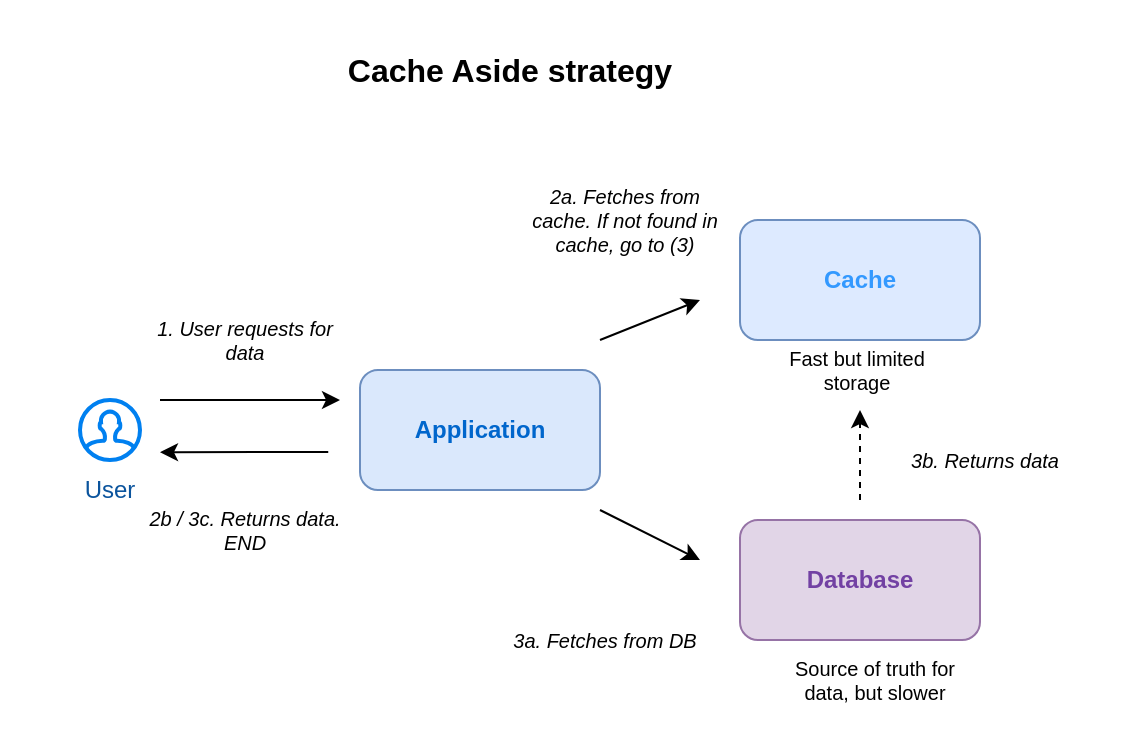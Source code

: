 <mxfile scale="1" border="0" version="27.0.3">
  <diagram name="Page-1" id="HsIWlA9ryuRvEllhMJ8e">
    <mxGraphModel dx="1234" dy="790" grid="1" gridSize="10" guides="1" tooltips="1" connect="1" arrows="1" fold="1" page="1" pageScale="1" pageWidth="827" pageHeight="1169" math="0" shadow="0">
      <root>
        <mxCell id="0" />
        <mxCell id="1" parent="0" />
        <mxCell id="S-QRZucQH4E3hAvhyTwo-1" value="" style="rounded=0;whiteSpace=wrap;html=1;strokeColor=none;" vertex="1" parent="1">
          <mxGeometry x="90" width="570" height="370" as="geometry" />
        </mxCell>
        <mxCell id="x8EXjXUA_OM579pIJwaL-1" value="" style="html=1;verticalLabelPosition=bottom;align=center;labelBackgroundColor=#ffffff;verticalAlign=top;strokeWidth=2;strokeColor=#0080F0;shadow=0;dashed=0;shape=mxgraph.ios7.icons.user;" parent="1" vertex="1">
          <mxGeometry x="130" y="200" width="30" height="30" as="geometry" />
        </mxCell>
        <mxCell id="x8EXjXUA_OM579pIJwaL-2" value="User" style="text;html=1;align=center;verticalAlign=middle;whiteSpace=wrap;rounded=0;fontColor=#0B549D;" parent="1" vertex="1">
          <mxGeometry x="115" y="230" width="60" height="30" as="geometry" />
        </mxCell>
        <mxCell id="x8EXjXUA_OM579pIJwaL-3" value="&lt;b&gt;Application&lt;/b&gt;" style="rounded=1;whiteSpace=wrap;html=1;fillColor=#dae8fc;strokeColor=#6c8ebf;fontColor=#0066CC;" parent="1" vertex="1">
          <mxGeometry x="270" y="185" width="120" height="60" as="geometry" />
        </mxCell>
        <mxCell id="x8EXjXUA_OM579pIJwaL-4" value="&lt;b&gt;&lt;font color=&quot;#3399ff&quot;&gt;Cache&lt;/font&gt;&lt;/b&gt;" style="rounded=1;whiteSpace=wrap;html=1;fillColor=#DDEAFF;strokeColor=#6c8ebf;fontColor=#A9C4EB;" parent="1" vertex="1">
          <mxGeometry x="460" y="110" width="120" height="60" as="geometry" />
        </mxCell>
        <mxCell id="x8EXjXUA_OM579pIJwaL-5" value="&lt;b&gt;Database&lt;/b&gt;" style="rounded=1;whiteSpace=wrap;html=1;fillColor=#e1d5e7;strokeColor=#9673a6;fontColor=#7241A3;" parent="1" vertex="1">
          <mxGeometry x="460" y="260" width="120" height="60" as="geometry" />
        </mxCell>
        <mxCell id="x8EXjXUA_OM579pIJwaL-6" value="" style="endArrow=classic;html=1;rounded=0;" parent="1" edge="1">
          <mxGeometry width="50" height="50" relative="1" as="geometry">
            <mxPoint x="170" y="200" as="sourcePoint" />
            <mxPoint x="260" y="200" as="targetPoint" />
          </mxGeometry>
        </mxCell>
        <mxCell id="x8EXjXUA_OM579pIJwaL-7" value="" style="endArrow=classic;html=1;rounded=0;entryX=0.848;entryY=-0.129;entryDx=0;entryDy=0;entryPerimeter=0;" parent="1" edge="1">
          <mxGeometry width="50" height="50" relative="1" as="geometry">
            <mxPoint x="254.12" y="226" as="sourcePoint" />
            <mxPoint x="170.0" y="226.13" as="targetPoint" />
          </mxGeometry>
        </mxCell>
        <mxCell id="x8EXjXUA_OM579pIJwaL-8" value="" style="endArrow=classic;html=1;rounded=0;" parent="1" edge="1">
          <mxGeometry width="50" height="50" relative="1" as="geometry">
            <mxPoint x="390" y="170" as="sourcePoint" />
            <mxPoint x="440" y="150" as="targetPoint" />
          </mxGeometry>
        </mxCell>
        <mxCell id="x8EXjXUA_OM579pIJwaL-9" value="" style="endArrow=classic;html=1;rounded=0;" parent="1" edge="1">
          <mxGeometry width="50" height="50" relative="1" as="geometry">
            <mxPoint x="390" y="255" as="sourcePoint" />
            <mxPoint x="440" y="280" as="targetPoint" />
          </mxGeometry>
        </mxCell>
        <mxCell id="x8EXjXUA_OM579pIJwaL-10" value="1. User requests for data" style="text;html=1;align=center;verticalAlign=middle;whiteSpace=wrap;rounded=0;fontSize=10;fontStyle=2" parent="1" vertex="1">
          <mxGeometry x="160" y="155" width="105" height="30" as="geometry" />
        </mxCell>
        <mxCell id="x8EXjXUA_OM579pIJwaL-11" value="2a. Fetches from cache. If not found in cache, go to (3)" style="text;html=1;align=center;verticalAlign=middle;whiteSpace=wrap;rounded=0;fontSize=10;fontStyle=2" parent="1" vertex="1">
          <mxGeometry x="350" y="95" width="105" height="30" as="geometry" />
        </mxCell>
        <mxCell id="x8EXjXUA_OM579pIJwaL-12" value="3a. Fetches from DB" style="text;html=1;align=center;verticalAlign=middle;whiteSpace=wrap;rounded=0;fontSize=10;fontStyle=2" parent="1" vertex="1">
          <mxGeometry x="340" y="305" width="105" height="30" as="geometry" />
        </mxCell>
        <mxCell id="x8EXjXUA_OM579pIJwaL-13" value="2b / 3c. Returns data. END" style="text;html=1;align=center;verticalAlign=middle;whiteSpace=wrap;rounded=0;fontSize=10;fontStyle=2" parent="1" vertex="1">
          <mxGeometry x="160" y="250" width="105" height="30" as="geometry" />
        </mxCell>
        <mxCell id="x8EXjXUA_OM579pIJwaL-14" value="Fast but limited storage" style="text;html=1;align=center;verticalAlign=middle;whiteSpace=wrap;rounded=0;fontSize=10;" parent="1" vertex="1">
          <mxGeometry x="466" y="170" width="105" height="30" as="geometry" />
        </mxCell>
        <mxCell id="x8EXjXUA_OM579pIJwaL-15" value="Source of truth for data, but slower" style="text;html=1;align=center;verticalAlign=middle;whiteSpace=wrap;rounded=0;fontSize=10;" parent="1" vertex="1">
          <mxGeometry x="475" y="325" width="105" height="30" as="geometry" />
        </mxCell>
        <mxCell id="x8EXjXUA_OM579pIJwaL-16" value="" style="endArrow=classic;html=1;rounded=0;dashed=1;" parent="1" edge="1">
          <mxGeometry width="50" height="50" relative="1" as="geometry">
            <mxPoint x="520" y="250" as="sourcePoint" />
            <mxPoint x="520" y="205" as="targetPoint" />
          </mxGeometry>
        </mxCell>
        <mxCell id="x8EXjXUA_OM579pIJwaL-17" value="3b. Returns data" style="text;html=1;align=center;verticalAlign=middle;whiteSpace=wrap;rounded=0;fontSize=10;fontStyle=2" parent="1" vertex="1">
          <mxGeometry x="530" y="215" width="105" height="30" as="geometry" />
        </mxCell>
        <mxCell id="x8EXjXUA_OM579pIJwaL-19" value="&lt;b style=&quot;font-size: 16px;&quot;&gt;Cache Aside strategy&lt;/b&gt;" style="text;html=1;align=center;verticalAlign=middle;whiteSpace=wrap;rounded=0;fontSize=16;" parent="1" vertex="1">
          <mxGeometry x="250" y="20" width="190" height="30" as="geometry" />
        </mxCell>
      </root>
    </mxGraphModel>
  </diagram>
</mxfile>
